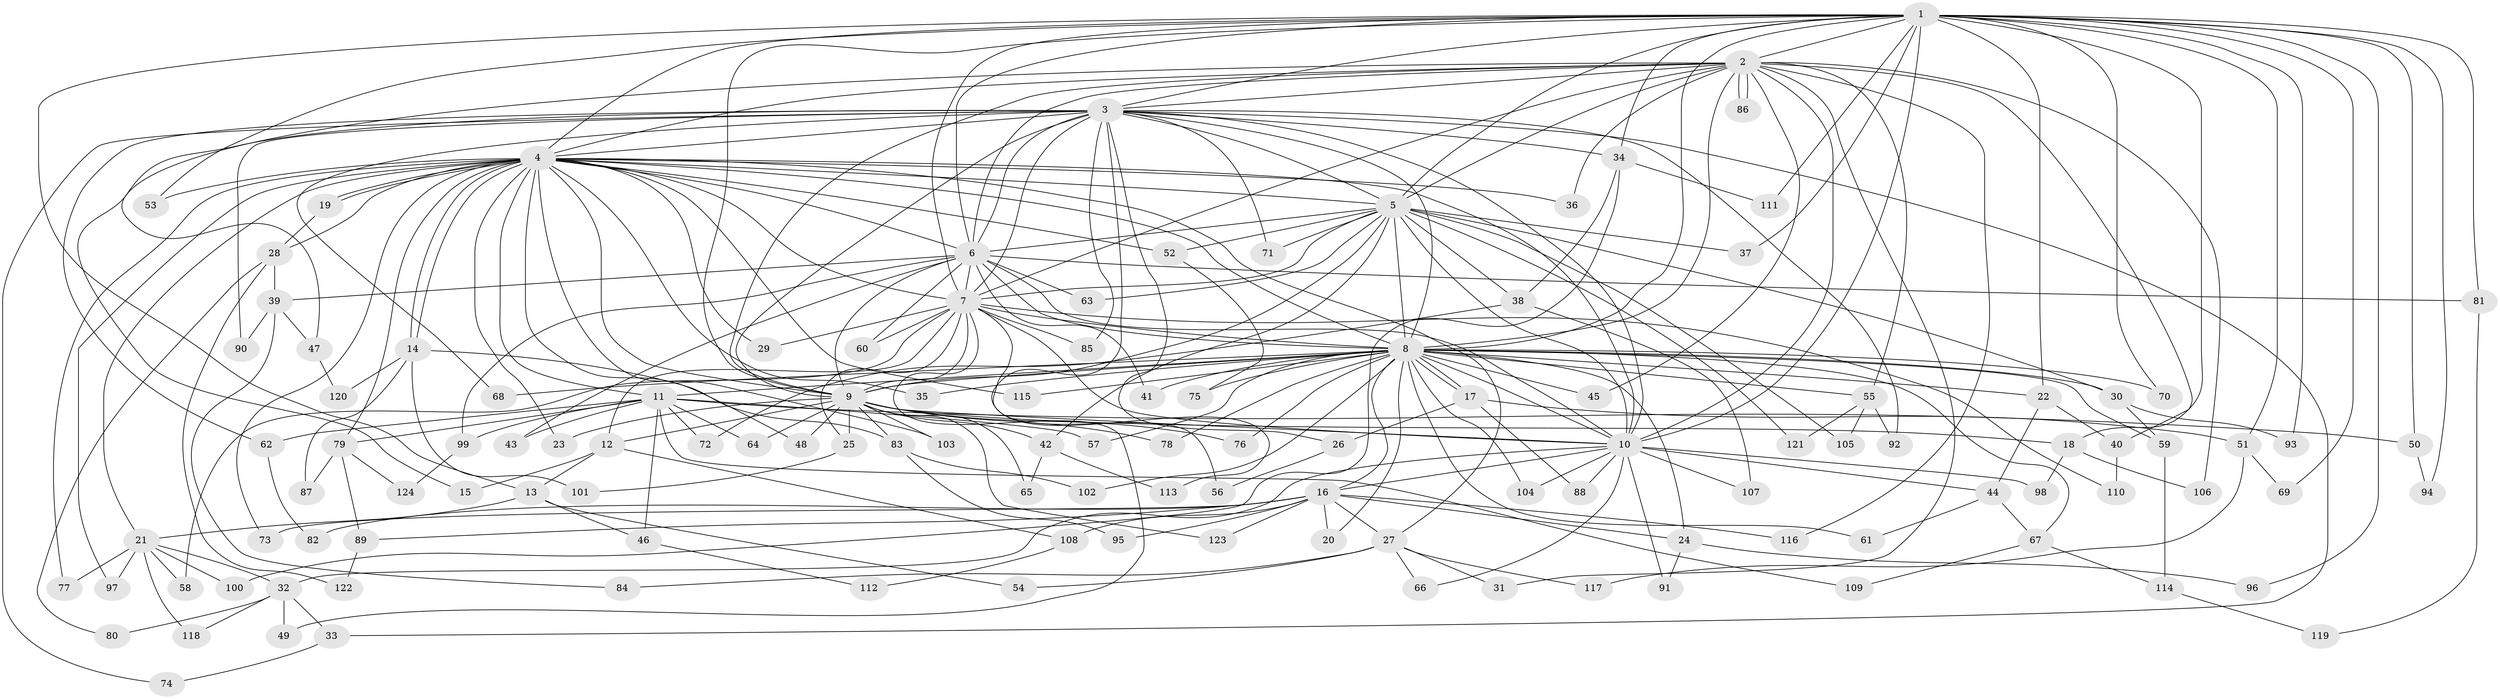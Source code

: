 // coarse degree distribution, {16: 0.02631578947368421, 14: 0.02631578947368421, 12: 0.02631578947368421, 22: 0.02631578947368421, 11: 0.02631578947368421, 13: 0.02631578947368421, 9: 0.05263157894736842, 18: 0.02631578947368421, 10: 0.05263157894736842, 5: 0.10526315789473684, 8: 0.05263157894736842, 3: 0.10526315789473684, 2: 0.2894736842105263, 6: 0.05263157894736842, 4: 0.05263157894736842, 1: 0.05263157894736842}
// Generated by graph-tools (version 1.1) at 2025/49/03/04/25 22:49:31]
// undirected, 124 vertices, 273 edges
graph export_dot {
  node [color=gray90,style=filled];
  1;
  2;
  3;
  4;
  5;
  6;
  7;
  8;
  9;
  10;
  11;
  12;
  13;
  14;
  15;
  16;
  17;
  18;
  19;
  20;
  21;
  22;
  23;
  24;
  25;
  26;
  27;
  28;
  29;
  30;
  31;
  32;
  33;
  34;
  35;
  36;
  37;
  38;
  39;
  40;
  41;
  42;
  43;
  44;
  45;
  46;
  47;
  48;
  49;
  50;
  51;
  52;
  53;
  54;
  55;
  56;
  57;
  58;
  59;
  60;
  61;
  62;
  63;
  64;
  65;
  66;
  67;
  68;
  69;
  70;
  71;
  72;
  73;
  74;
  75;
  76;
  77;
  78;
  79;
  80;
  81;
  82;
  83;
  84;
  85;
  86;
  87;
  88;
  89;
  90;
  91;
  92;
  93;
  94;
  95;
  96;
  97;
  98;
  99;
  100;
  101;
  102;
  103;
  104;
  105;
  106;
  107;
  108;
  109;
  110;
  111;
  112;
  113;
  114;
  115;
  116;
  117;
  118;
  119;
  120;
  121;
  122;
  123;
  124;
  1 -- 2;
  1 -- 3;
  1 -- 4;
  1 -- 5;
  1 -- 6;
  1 -- 7;
  1 -- 8;
  1 -- 9;
  1 -- 10;
  1 -- 13;
  1 -- 18;
  1 -- 22;
  1 -- 34;
  1 -- 37;
  1 -- 50;
  1 -- 51;
  1 -- 53;
  1 -- 69;
  1 -- 70;
  1 -- 81;
  1 -- 93;
  1 -- 94;
  1 -- 96;
  1 -- 111;
  2 -- 3;
  2 -- 4;
  2 -- 5;
  2 -- 6;
  2 -- 7;
  2 -- 8;
  2 -- 9;
  2 -- 10;
  2 -- 31;
  2 -- 36;
  2 -- 40;
  2 -- 45;
  2 -- 47;
  2 -- 55;
  2 -- 86;
  2 -- 86;
  2 -- 106;
  2 -- 116;
  3 -- 4;
  3 -- 5;
  3 -- 6;
  3 -- 7;
  3 -- 8;
  3 -- 9;
  3 -- 10;
  3 -- 15;
  3 -- 26;
  3 -- 33;
  3 -- 34;
  3 -- 62;
  3 -- 68;
  3 -- 71;
  3 -- 74;
  3 -- 85;
  3 -- 90;
  3 -- 92;
  3 -- 113;
  4 -- 5;
  4 -- 6;
  4 -- 7;
  4 -- 8;
  4 -- 9;
  4 -- 10;
  4 -- 11;
  4 -- 14;
  4 -- 14;
  4 -- 19;
  4 -- 19;
  4 -- 21;
  4 -- 23;
  4 -- 27;
  4 -- 28;
  4 -- 29;
  4 -- 35;
  4 -- 36;
  4 -- 48;
  4 -- 52;
  4 -- 53;
  4 -- 73;
  4 -- 77;
  4 -- 79;
  4 -- 97;
  4 -- 103;
  4 -- 115;
  5 -- 6;
  5 -- 7;
  5 -- 8;
  5 -- 9;
  5 -- 10;
  5 -- 30;
  5 -- 37;
  5 -- 38;
  5 -- 42;
  5 -- 52;
  5 -- 63;
  5 -- 71;
  5 -- 105;
  5 -- 121;
  6 -- 7;
  6 -- 8;
  6 -- 9;
  6 -- 10;
  6 -- 39;
  6 -- 41;
  6 -- 43;
  6 -- 60;
  6 -- 63;
  6 -- 81;
  6 -- 99;
  7 -- 8;
  7 -- 9;
  7 -- 10;
  7 -- 12;
  7 -- 25;
  7 -- 29;
  7 -- 49;
  7 -- 56;
  7 -- 58;
  7 -- 60;
  7 -- 85;
  7 -- 110;
  8 -- 9;
  8 -- 10;
  8 -- 11;
  8 -- 16;
  8 -- 17;
  8 -- 17;
  8 -- 20;
  8 -- 22;
  8 -- 24;
  8 -- 30;
  8 -- 35;
  8 -- 41;
  8 -- 45;
  8 -- 55;
  8 -- 57;
  8 -- 59;
  8 -- 61;
  8 -- 67;
  8 -- 68;
  8 -- 70;
  8 -- 75;
  8 -- 76;
  8 -- 78;
  8 -- 102;
  8 -- 104;
  8 -- 115;
  9 -- 10;
  9 -- 12;
  9 -- 18;
  9 -- 23;
  9 -- 25;
  9 -- 42;
  9 -- 48;
  9 -- 64;
  9 -- 65;
  9 -- 76;
  9 -- 78;
  9 -- 83;
  9 -- 103;
  9 -- 123;
  10 -- 16;
  10 -- 32;
  10 -- 44;
  10 -- 66;
  10 -- 88;
  10 -- 91;
  10 -- 98;
  10 -- 104;
  10 -- 107;
  11 -- 43;
  11 -- 46;
  11 -- 50;
  11 -- 57;
  11 -- 62;
  11 -- 64;
  11 -- 72;
  11 -- 79;
  11 -- 99;
  11 -- 109;
  12 -- 13;
  12 -- 15;
  12 -- 108;
  13 -- 21;
  13 -- 46;
  13 -- 54;
  14 -- 83;
  14 -- 87;
  14 -- 101;
  14 -- 120;
  16 -- 20;
  16 -- 24;
  16 -- 27;
  16 -- 73;
  16 -- 82;
  16 -- 89;
  16 -- 95;
  16 -- 108;
  16 -- 116;
  16 -- 123;
  17 -- 26;
  17 -- 51;
  17 -- 88;
  18 -- 98;
  18 -- 106;
  19 -- 28;
  21 -- 32;
  21 -- 58;
  21 -- 77;
  21 -- 97;
  21 -- 100;
  21 -- 118;
  22 -- 40;
  22 -- 44;
  24 -- 91;
  24 -- 96;
  25 -- 101;
  26 -- 56;
  27 -- 31;
  27 -- 54;
  27 -- 66;
  27 -- 84;
  27 -- 117;
  28 -- 39;
  28 -- 80;
  28 -- 122;
  30 -- 59;
  30 -- 93;
  32 -- 33;
  32 -- 49;
  32 -- 80;
  32 -- 118;
  33 -- 74;
  34 -- 38;
  34 -- 100;
  34 -- 111;
  38 -- 72;
  38 -- 107;
  39 -- 47;
  39 -- 84;
  39 -- 90;
  40 -- 110;
  42 -- 65;
  42 -- 113;
  44 -- 61;
  44 -- 67;
  46 -- 112;
  47 -- 120;
  50 -- 94;
  51 -- 69;
  51 -- 117;
  52 -- 75;
  55 -- 92;
  55 -- 105;
  55 -- 121;
  59 -- 114;
  62 -- 82;
  67 -- 109;
  67 -- 114;
  79 -- 87;
  79 -- 89;
  79 -- 124;
  81 -- 119;
  83 -- 95;
  83 -- 102;
  89 -- 122;
  99 -- 124;
  108 -- 112;
  114 -- 119;
}
